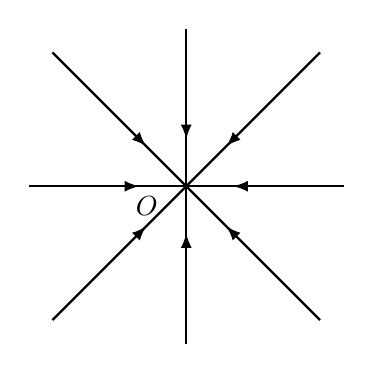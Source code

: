 \begin{tikzpicture}[thick]
    \draw[decoration = {markings,
        mark=at position 0.35 with {\arrow {latex}},mark=at position 0.65 with {\arrowreversed {latex}}  },postaction={decorate}](-2,0)--(2,0);
    \draw[decoration = {markings,
        mark=at position 0.35 with {\arrow {latex}},mark=at position 0.65 with {\arrowreversed {latex}}  },postaction={decorate}](0,2)--(0,-2);
    \draw[domain=-1.7:1.7,decoration = {markings,
        mark=at position 0.35 with {\arrow {latex}},mark=at position 0.65 with {\arrowreversed {latex}}  },postaction={decorate}] plot (\x,\x);
    \draw[domain=-1.7:1.7,decoration = {markings,
        mark=at position 0.35 with {\arrow {latex}},mark=at position 0.65 with {\arrowreversed {latex}}  },postaction={decorate}] plot (\x,-\x);
    \node at (-.5,-.25) {$O$};
    \end{tikzpicture}